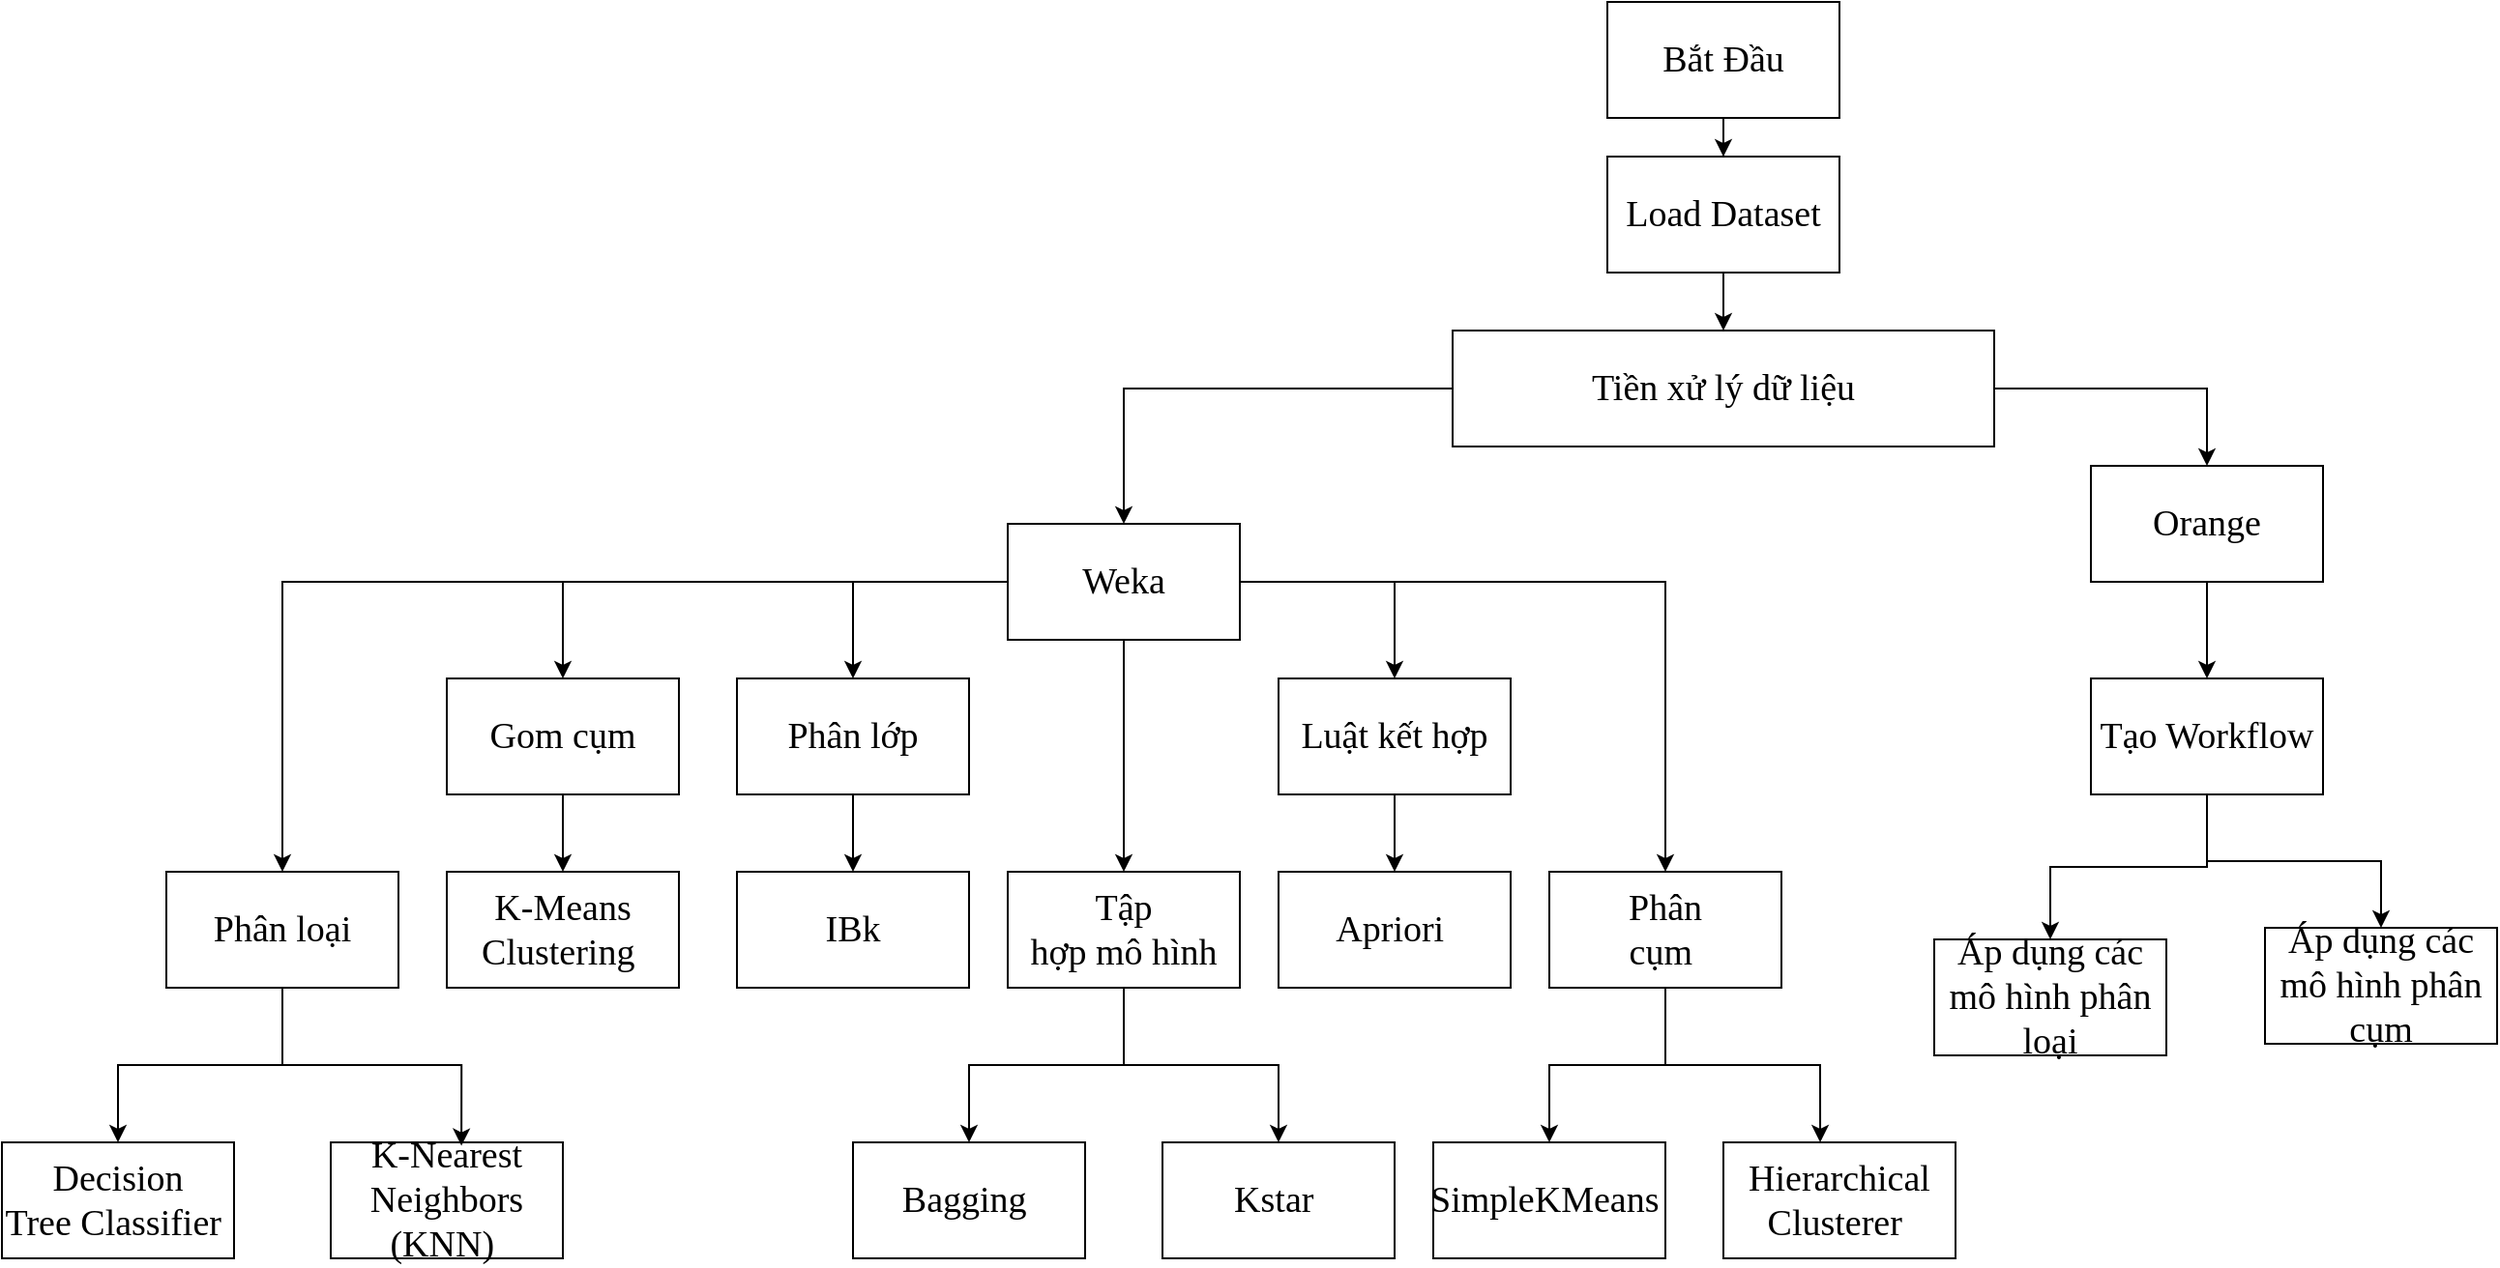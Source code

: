 <mxfile version="27.0.9">
  <diagram name="Trang-1" id="Gy7x3zNXoxx1i3Q-R_vj">
    <mxGraphModel dx="1507" dy="1101" grid="0" gridSize="10" guides="1" tooltips="1" connect="1" arrows="1" fold="1" page="0" pageScale="1" pageWidth="1169" pageHeight="827" math="0" shadow="0">
      <root>
        <mxCell id="0" />
        <mxCell id="1" parent="0" />
        <mxCell id="6DMQwFqQUjRo6mC77eed-3" style="edgeStyle=orthogonalEdgeStyle;rounded=0;orthogonalLoop=1;jettySize=auto;html=1;entryX=0.5;entryY=0;entryDx=0;entryDy=0;fontSize=19;fontFamily=Times New Roman;" parent="1" source="6DMQwFqQUjRo6mC77eed-1" target="6DMQwFqQUjRo6mC77eed-2" edge="1">
          <mxGeometry relative="1" as="geometry" />
        </mxCell>
        <mxCell id="6DMQwFqQUjRo6mC77eed-1" value="Bắt Đầu" style="rounded=0;whiteSpace=wrap;html=1;fontSize=19;fontFamily=Times New Roman;" parent="1" vertex="1">
          <mxGeometry x="1210" y="-150" width="120" height="60" as="geometry" />
        </mxCell>
        <mxCell id="6DMQwFqQUjRo6mC77eed-40" style="edgeStyle=orthogonalEdgeStyle;rounded=0;orthogonalLoop=1;jettySize=auto;html=1;entryX=0.5;entryY=0;entryDx=0;entryDy=0;fontSize=19;fontFamily=Times New Roman;" parent="1" source="6DMQwFqQUjRo6mC77eed-2" target="6DMQwFqQUjRo6mC77eed-39" edge="1">
          <mxGeometry relative="1" as="geometry" />
        </mxCell>
        <mxCell id="6DMQwFqQUjRo6mC77eed-2" value="Load Dataset" style="rounded=0;whiteSpace=wrap;html=1;fontSize=19;fontFamily=Times New Roman;" parent="1" vertex="1">
          <mxGeometry x="1210" y="-70" width="120" height="60" as="geometry" />
        </mxCell>
        <mxCell id="6DMQwFqQUjRo6mC77eed-7" style="edgeStyle=orthogonalEdgeStyle;rounded=0;orthogonalLoop=1;jettySize=auto;html=1;fontSize=19;fontFamily=Times New Roman;" parent="1" source="6DMQwFqQUjRo6mC77eed-4" target="6DMQwFqQUjRo6mC77eed-6" edge="1">
          <mxGeometry relative="1" as="geometry" />
        </mxCell>
        <mxCell id="6DMQwFqQUjRo6mC77eed-14" style="edgeStyle=orthogonalEdgeStyle;rounded=0;orthogonalLoop=1;jettySize=auto;html=1;entryX=0.5;entryY=0;entryDx=0;entryDy=0;fontSize=19;fontFamily=Times New Roman;" parent="1" source="6DMQwFqQUjRo6mC77eed-4" target="6DMQwFqQUjRo6mC77eed-13" edge="1">
          <mxGeometry relative="1" as="geometry" />
        </mxCell>
        <mxCell id="6DMQwFqQUjRo6mC77eed-18" style="edgeStyle=orthogonalEdgeStyle;rounded=0;orthogonalLoop=1;jettySize=auto;html=1;entryX=0.5;entryY=0;entryDx=0;entryDy=0;fontSize=19;fontFamily=Times New Roman;" parent="1" source="6DMQwFqQUjRo6mC77eed-4" target="6DMQwFqQUjRo6mC77eed-17" edge="1">
          <mxGeometry relative="1" as="geometry" />
        </mxCell>
        <mxCell id="6DMQwFqQUjRo6mC77eed-22" style="edgeStyle=orthogonalEdgeStyle;rounded=0;orthogonalLoop=1;jettySize=auto;html=1;entryX=0.5;entryY=0;entryDx=0;entryDy=0;fontSize=19;fontFamily=Times New Roman;" parent="1" source="6DMQwFqQUjRo6mC77eed-4" target="6DMQwFqQUjRo6mC77eed-21" edge="1">
          <mxGeometry relative="1" as="geometry" />
        </mxCell>
        <mxCell id="6DMQwFqQUjRo6mC77eed-31" style="edgeStyle=orthogonalEdgeStyle;rounded=0;orthogonalLoop=1;jettySize=auto;html=1;entryX=0.5;entryY=0;entryDx=0;entryDy=0;fontSize=19;fontFamily=Times New Roman;" parent="1" source="6DMQwFqQUjRo6mC77eed-4" target="6DMQwFqQUjRo6mC77eed-28" edge="1">
          <mxGeometry relative="1" as="geometry" />
        </mxCell>
        <mxCell id="6DMQwFqQUjRo6mC77eed-38" style="edgeStyle=orthogonalEdgeStyle;rounded=0;orthogonalLoop=1;jettySize=auto;html=1;entryX=0.5;entryY=0;entryDx=0;entryDy=0;fontSize=19;fontFamily=Times New Roman;" parent="1" source="6DMQwFqQUjRo6mC77eed-4" target="6DMQwFqQUjRo6mC77eed-35" edge="1">
          <mxGeometry relative="1" as="geometry" />
        </mxCell>
        <mxCell id="6DMQwFqQUjRo6mC77eed-4" value="Weka" style="rounded=0;whiteSpace=wrap;html=1;fontSize=19;fontFamily=Times New Roman;" parent="1" vertex="1">
          <mxGeometry x="900" y="120" width="120" height="60" as="geometry" />
        </mxCell>
        <mxCell id="6DMQwFqQUjRo6mC77eed-6" value="Phân loại" style="rounded=0;whiteSpace=wrap;html=1;fontSize=19;fontFamily=Times New Roman;" parent="1" vertex="1">
          <mxGeometry x="465" y="300" width="120" height="60" as="geometry" />
        </mxCell>
        <mxCell id="6DMQwFqQUjRo6mC77eed-8" value="&lt;span&gt;Decision&lt;br&gt;Tree Classifier&lt;/span&gt;&lt;span style=&quot;background-color: transparent; color: light-dark(rgb(0, 0, 0), rgb(255, 255, 255));&quot;&gt;&amp;nbsp;&lt;/span&gt;" style="rounded=0;whiteSpace=wrap;html=1;fontSize=19;fontFamily=Times New Roman;" parent="1" vertex="1">
          <mxGeometry x="380" y="440" width="120" height="60" as="geometry" />
        </mxCell>
        <mxCell id="6DMQwFqQUjRo6mC77eed-9" value="&lt;span&gt;K-Nearest Neighbors (KNN)&amp;nbsp;&lt;/span&gt;" style="rounded=0;whiteSpace=wrap;html=1;fontSize=19;fontFamily=Times New Roman;" parent="1" vertex="1">
          <mxGeometry x="550" y="440" width="120" height="60" as="geometry" />
        </mxCell>
        <mxCell id="6DMQwFqQUjRo6mC77eed-10" style="edgeStyle=orthogonalEdgeStyle;rounded=0;orthogonalLoop=1;jettySize=auto;html=1;entryX=0.5;entryY=0;entryDx=0;entryDy=0;fontSize=19;fontFamily=Times New Roman;" parent="1" source="6DMQwFqQUjRo6mC77eed-6" target="6DMQwFqQUjRo6mC77eed-8" edge="1">
          <mxGeometry relative="1" as="geometry" />
        </mxCell>
        <mxCell id="6DMQwFqQUjRo6mC77eed-11" style="edgeStyle=orthogonalEdgeStyle;rounded=0;orthogonalLoop=1;jettySize=auto;html=1;entryX=0.563;entryY=0.03;entryDx=0;entryDy=0;entryPerimeter=0;fontSize=19;fontFamily=Times New Roman;" parent="1" source="6DMQwFqQUjRo6mC77eed-6" target="6DMQwFqQUjRo6mC77eed-9" edge="1">
          <mxGeometry relative="1" as="geometry" />
        </mxCell>
        <mxCell id="6DMQwFqQUjRo6mC77eed-16" style="edgeStyle=orthogonalEdgeStyle;rounded=0;orthogonalLoop=1;jettySize=auto;html=1;entryX=0.5;entryY=0;entryDx=0;entryDy=0;fontSize=19;fontFamily=Times New Roman;" parent="1" source="6DMQwFqQUjRo6mC77eed-13" target="6DMQwFqQUjRo6mC77eed-15" edge="1">
          <mxGeometry relative="1" as="geometry" />
        </mxCell>
        <mxCell id="6DMQwFqQUjRo6mC77eed-13" value="Gom cụm" style="rounded=0;whiteSpace=wrap;html=1;fontSize=19;fontFamily=Times New Roman;" parent="1" vertex="1">
          <mxGeometry x="610" y="200" width="120" height="60" as="geometry" />
        </mxCell>
        <mxCell id="6DMQwFqQUjRo6mC77eed-15" value="&lt;span&gt;K-Means&lt;br&gt;Clustering&amp;nbsp;&lt;/span&gt;" style="rounded=0;whiteSpace=wrap;html=1;fontSize=19;fontFamily=Times New Roman;" parent="1" vertex="1">
          <mxGeometry x="610" y="300" width="120" height="60" as="geometry" />
        </mxCell>
        <mxCell id="6DMQwFqQUjRo6mC77eed-20" style="edgeStyle=orthogonalEdgeStyle;rounded=0;orthogonalLoop=1;jettySize=auto;html=1;fontSize=19;fontFamily=Times New Roman;" parent="1" source="6DMQwFqQUjRo6mC77eed-17" target="6DMQwFqQUjRo6mC77eed-19" edge="1">
          <mxGeometry relative="1" as="geometry" />
        </mxCell>
        <mxCell id="6DMQwFqQUjRo6mC77eed-17" value="Phân lớp" style="rounded=0;whiteSpace=wrap;html=1;fontSize=19;fontFamily=Times New Roman;" parent="1" vertex="1">
          <mxGeometry x="760" y="200" width="120" height="60" as="geometry" />
        </mxCell>
        <mxCell id="6DMQwFqQUjRo6mC77eed-19" value="&lt;span&gt;IBk&lt;/span&gt;" style="rounded=0;whiteSpace=wrap;html=1;fontSize=19;fontFamily=Times New Roman;" parent="1" vertex="1">
          <mxGeometry x="760" y="300" width="120" height="60" as="geometry" />
        </mxCell>
        <mxCell id="6DMQwFqQUjRo6mC77eed-26" style="edgeStyle=orthogonalEdgeStyle;rounded=0;orthogonalLoop=1;jettySize=auto;html=1;entryX=0.5;entryY=0;entryDx=0;entryDy=0;fontSize=19;fontFamily=Times New Roman;" parent="1" source="6DMQwFqQUjRo6mC77eed-21" target="6DMQwFqQUjRo6mC77eed-24" edge="1">
          <mxGeometry relative="1" as="geometry" />
        </mxCell>
        <mxCell id="6DMQwFqQUjRo6mC77eed-27" style="edgeStyle=orthogonalEdgeStyle;rounded=0;orthogonalLoop=1;jettySize=auto;html=1;entryX=0.5;entryY=0;entryDx=0;entryDy=0;fontSize=19;fontFamily=Times New Roman;" parent="1" source="6DMQwFqQUjRo6mC77eed-21" target="6DMQwFqQUjRo6mC77eed-25" edge="1">
          <mxGeometry relative="1" as="geometry" />
        </mxCell>
        <mxCell id="6DMQwFqQUjRo6mC77eed-21" value="&lt;span&gt;Tập&lt;br&gt;hợp mô hình&lt;/span&gt;" style="rounded=0;whiteSpace=wrap;html=1;fontSize=19;fontFamily=Times New Roman;" parent="1" vertex="1">
          <mxGeometry x="900" y="300" width="120" height="60" as="geometry" />
        </mxCell>
        <mxCell id="6DMQwFqQUjRo6mC77eed-24" value="&lt;span&gt;Bagging&amp;nbsp;&lt;/span&gt;" style="rounded=0;whiteSpace=wrap;html=1;fontSize=19;fontFamily=Times New Roman;" parent="1" vertex="1">
          <mxGeometry x="820" y="440" width="120" height="60" as="geometry" />
        </mxCell>
        <mxCell id="6DMQwFqQUjRo6mC77eed-25" value="&lt;span&gt;Kstar&amp;nbsp;&lt;/span&gt;" style="rounded=0;whiteSpace=wrap;html=1;fontSize=19;fontFamily=Times New Roman;" parent="1" vertex="1">
          <mxGeometry x="980" y="440" width="120" height="60" as="geometry" />
        </mxCell>
        <mxCell id="6DMQwFqQUjRo6mC77eed-30" style="edgeStyle=orthogonalEdgeStyle;rounded=0;orthogonalLoop=1;jettySize=auto;html=1;entryX=0.5;entryY=0;entryDx=0;entryDy=0;fontSize=19;fontFamily=Times New Roman;" parent="1" source="6DMQwFqQUjRo6mC77eed-28" target="6DMQwFqQUjRo6mC77eed-29" edge="1">
          <mxGeometry relative="1" as="geometry" />
        </mxCell>
        <mxCell id="6DMQwFqQUjRo6mC77eed-28" value="&lt;span&gt;Phân&lt;br&gt;cụm&amp;nbsp;&lt;/span&gt;" style="rounded=0;whiteSpace=wrap;html=1;fontSize=19;fontFamily=Times New Roman;" parent="1" vertex="1">
          <mxGeometry x="1180" y="300" width="120" height="60" as="geometry" />
        </mxCell>
        <mxCell id="6DMQwFqQUjRo6mC77eed-29" value="&lt;span&gt;SimpleKMeans&amp;nbsp;&lt;/span&gt;" style="rounded=0;whiteSpace=wrap;html=1;fontSize=19;fontFamily=Times New Roman;" parent="1" vertex="1">
          <mxGeometry x="1120" y="440" width="120" height="60" as="geometry" />
        </mxCell>
        <mxCell id="6DMQwFqQUjRo6mC77eed-32" value="&lt;span&gt;Hierarchical&lt;br&gt;Clusterer&amp;nbsp;&lt;/span&gt;" style="rounded=0;whiteSpace=wrap;html=1;fontSize=19;fontFamily=Times New Roman;" parent="1" vertex="1">
          <mxGeometry x="1270" y="440" width="120" height="60" as="geometry" />
        </mxCell>
        <mxCell id="6DMQwFqQUjRo6mC77eed-33" style="edgeStyle=orthogonalEdgeStyle;rounded=0;orthogonalLoop=1;jettySize=auto;html=1;entryX=0.417;entryY=0;entryDx=0;entryDy=0;entryPerimeter=0;fontSize=19;fontFamily=Times New Roman;" parent="1" source="6DMQwFqQUjRo6mC77eed-28" target="6DMQwFqQUjRo6mC77eed-32" edge="1">
          <mxGeometry relative="1" as="geometry" />
        </mxCell>
        <mxCell id="6DMQwFqQUjRo6mC77eed-37" style="edgeStyle=orthogonalEdgeStyle;rounded=0;orthogonalLoop=1;jettySize=auto;html=1;entryX=0.5;entryY=0;entryDx=0;entryDy=0;fontSize=19;fontFamily=Times New Roman;" parent="1" source="6DMQwFqQUjRo6mC77eed-35" target="6DMQwFqQUjRo6mC77eed-36" edge="1">
          <mxGeometry relative="1" as="geometry" />
        </mxCell>
        <mxCell id="6DMQwFqQUjRo6mC77eed-35" value="Luật kết hợp" style="rounded=0;whiteSpace=wrap;html=1;fontSize=19;fontFamily=Times New Roman;" parent="1" vertex="1">
          <mxGeometry x="1040" y="200" width="120" height="60" as="geometry" />
        </mxCell>
        <mxCell id="6DMQwFqQUjRo6mC77eed-36" value="&lt;span&gt;Apriori&amp;nbsp;&lt;/span&gt;" style="rounded=0;whiteSpace=wrap;html=1;fontSize=19;fontFamily=Times New Roman;" parent="1" vertex="1">
          <mxGeometry x="1040" y="300" width="120" height="60" as="geometry" />
        </mxCell>
        <mxCell id="6DMQwFqQUjRo6mC77eed-43" style="edgeStyle=orthogonalEdgeStyle;rounded=0;orthogonalLoop=1;jettySize=auto;html=1;entryX=0.5;entryY=0;entryDx=0;entryDy=0;fontSize=19;fontFamily=Times New Roman;" parent="1" source="6DMQwFqQUjRo6mC77eed-39" target="6DMQwFqQUjRo6mC77eed-42" edge="1">
          <mxGeometry relative="1" as="geometry" />
        </mxCell>
        <mxCell id="6DMQwFqQUjRo6mC77eed-39" value="Tiền xử lý dữ liệu" style="rounded=0;whiteSpace=wrap;html=1;fontSize=19;fontFamily=Times New Roman;" parent="1" vertex="1">
          <mxGeometry x="1130" y="20" width="280" height="60" as="geometry" />
        </mxCell>
        <mxCell id="6DMQwFqQUjRo6mC77eed-41" style="edgeStyle=orthogonalEdgeStyle;rounded=0;orthogonalLoop=1;jettySize=auto;html=1;entryX=0.5;entryY=0;entryDx=0;entryDy=0;fontSize=19;fontFamily=Times New Roman;" parent="1" source="6DMQwFqQUjRo6mC77eed-39" target="6DMQwFqQUjRo6mC77eed-4" edge="1">
          <mxGeometry relative="1" as="geometry">
            <mxPoint x="780" y="90" as="targetPoint" />
          </mxGeometry>
        </mxCell>
        <mxCell id="6DMQwFqQUjRo6mC77eed-46" style="edgeStyle=orthogonalEdgeStyle;rounded=0;orthogonalLoop=1;jettySize=auto;html=1;entryX=0.5;entryY=0;entryDx=0;entryDy=0;fontSize=19;fontFamily=Times New Roman;" parent="1" source="6DMQwFqQUjRo6mC77eed-42" target="6DMQwFqQUjRo6mC77eed-44" edge="1">
          <mxGeometry relative="1" as="geometry" />
        </mxCell>
        <mxCell id="6DMQwFqQUjRo6mC77eed-42" value="Orange" style="rounded=0;whiteSpace=wrap;html=1;fontSize=19;fontFamily=Times New Roman;" parent="1" vertex="1">
          <mxGeometry x="1460" y="90" width="120" height="60" as="geometry" />
        </mxCell>
        <mxCell id="6DMQwFqQUjRo6mC77eed-49" style="edgeStyle=orthogonalEdgeStyle;rounded=0;orthogonalLoop=1;jettySize=auto;html=1;fontSize=19;fontFamily=Times New Roman;" parent="1" source="6DMQwFqQUjRo6mC77eed-44" target="6DMQwFqQUjRo6mC77eed-47" edge="1">
          <mxGeometry relative="1" as="geometry" />
        </mxCell>
        <mxCell id="6DMQwFqQUjRo6mC77eed-50" style="edgeStyle=orthogonalEdgeStyle;rounded=0;orthogonalLoop=1;jettySize=auto;html=1;entryX=0.5;entryY=0;entryDx=0;entryDy=0;fontSize=19;fontFamily=Times New Roman;" parent="1" source="6DMQwFqQUjRo6mC77eed-44" target="6DMQwFqQUjRo6mC77eed-48" edge="1">
          <mxGeometry relative="1" as="geometry" />
        </mxCell>
        <mxCell id="6DMQwFqQUjRo6mC77eed-44" value="Tạo Workflow" style="rounded=0;whiteSpace=wrap;html=1;fontSize=19;fontFamily=Times New Roman;" parent="1" vertex="1">
          <mxGeometry x="1460" y="200" width="120" height="60" as="geometry" />
        </mxCell>
        <mxCell id="6DMQwFqQUjRo6mC77eed-47" value="&lt;font&gt;&lt;span&gt;Áp dụng các mô hình phân loại&lt;/span&gt;&lt;/font&gt;" style="rounded=0;whiteSpace=wrap;html=1;fontSize=19;fontFamily=Times New Roman;" parent="1" vertex="1">
          <mxGeometry x="1379" y="335" width="120" height="60" as="geometry" />
        </mxCell>
        <mxCell id="6DMQwFqQUjRo6mC77eed-48" value="&lt;font&gt;&lt;span&gt;Áp dụng các mô hình phân cụm&lt;/span&gt;&lt;/font&gt;" style="rounded=0;whiteSpace=wrap;html=1;fontSize=19;fontFamily=Times New Roman;" parent="1" vertex="1">
          <mxGeometry x="1550" y="329" width="120" height="60" as="geometry" />
        </mxCell>
      </root>
    </mxGraphModel>
  </diagram>
</mxfile>
